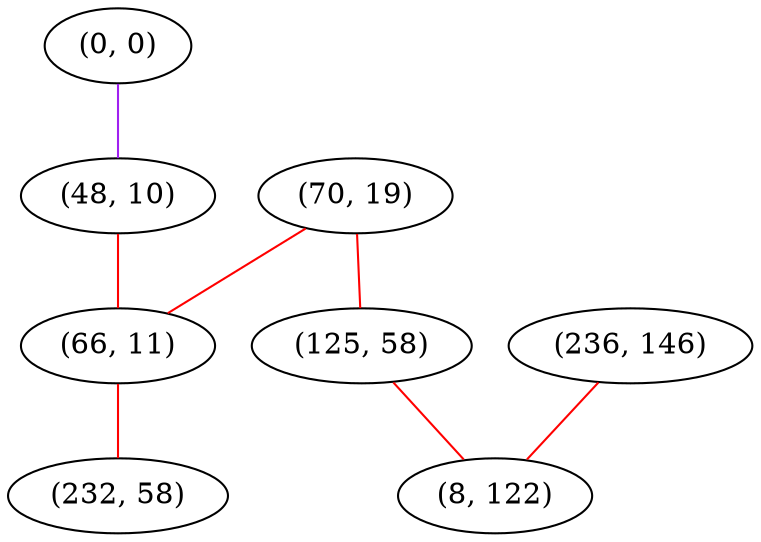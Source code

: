 graph "" {
"(70, 19)";
"(0, 0)";
"(48, 10)";
"(66, 11)";
"(232, 58)";
"(236, 146)";
"(125, 58)";
"(8, 122)";
"(70, 19)" -- "(125, 58)"  [color=red, key=0, weight=1];
"(70, 19)" -- "(66, 11)"  [color=red, key=0, weight=1];
"(0, 0)" -- "(48, 10)"  [color=purple, key=0, weight=4];
"(48, 10)" -- "(66, 11)"  [color=red, key=0, weight=1];
"(66, 11)" -- "(232, 58)"  [color=red, key=0, weight=1];
"(236, 146)" -- "(8, 122)"  [color=red, key=0, weight=1];
"(125, 58)" -- "(8, 122)"  [color=red, key=0, weight=1];
}
